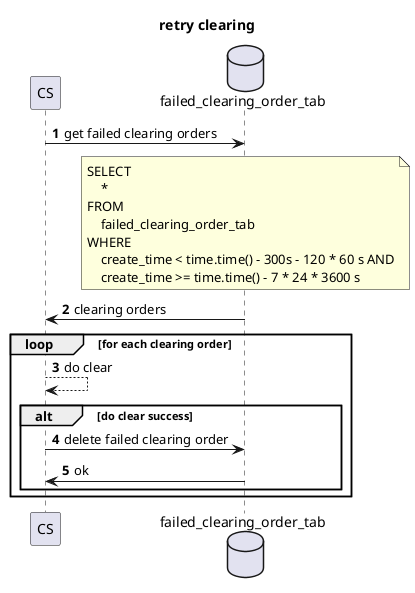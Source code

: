 @startuml
autonumber

title retry clearing

participant CS as CS
database failed_clearing_order_tab

CS -> failed_clearing_order_tab: get failed clearing orders
note over failed_clearing_order_tab
SELECT
    *
FROM
    failed_clearing_order_tab
WHERE
    create_time < time.time() - 300s - 120 * 60 s AND
    create_time >= time.time() - 7 * 24 * 3600 s
end note
CS <- failed_clearing_order_tab: clearing orders

loop for each clearing order
CS --> CS: do clear
alt do clear success
CS -> failed_clearing_order_tab: delete failed clearing order
CS <- failed_clearing_order_tab: ok
end
end loop

@enduml
